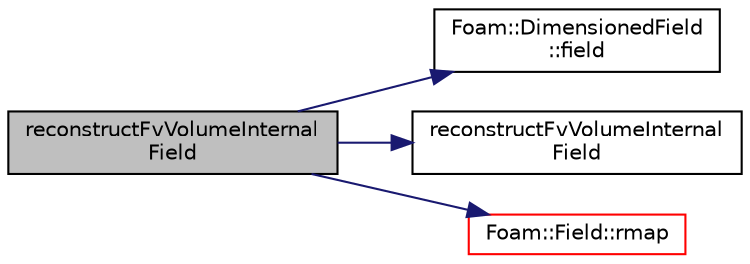 digraph "reconstructFvVolumeInternalField"
{
  bgcolor="transparent";
  edge [fontname="Helvetica",fontsize="10",labelfontname="Helvetica",labelfontsize="10"];
  node [fontname="Helvetica",fontsize="10",shape=record];
  rankdir="LR";
  Node1 [label="reconstructFvVolumeInternal\lField",height=0.2,width=0.4,color="black", fillcolor="grey75", style="filled", fontcolor="black"];
  Node1 -> Node2 [color="midnightblue",fontsize="10",style="solid",fontname="Helvetica"];
  Node2 [label="Foam::DimensionedField\l::field",height=0.2,width=0.4,color="black",URL="$a00541.html#aadc89ab213336caf65c6c3c8bf2c9d41"];
  Node1 -> Node3 [color="midnightblue",fontsize="10",style="solid",fontname="Helvetica"];
  Node3 [label="reconstructFvVolumeInternal\lField",height=0.2,width=0.4,color="black",URL="$a00890.html#acd8728471dab57b6655e75b56b7b84ae",tooltip="Reconstruct volume internal field. "];
  Node1 -> Node4 [color="midnightblue",fontsize="10",style="solid",fontname="Helvetica"];
  Node4 [label="Foam::Field::rmap",height=0.2,width=0.4,color="red",URL="$a00767.html#ae5cdfcd538daa5fa35fc0c2d7969c1eb",tooltip="1 to 1 reverse-map from the given field "];
}
